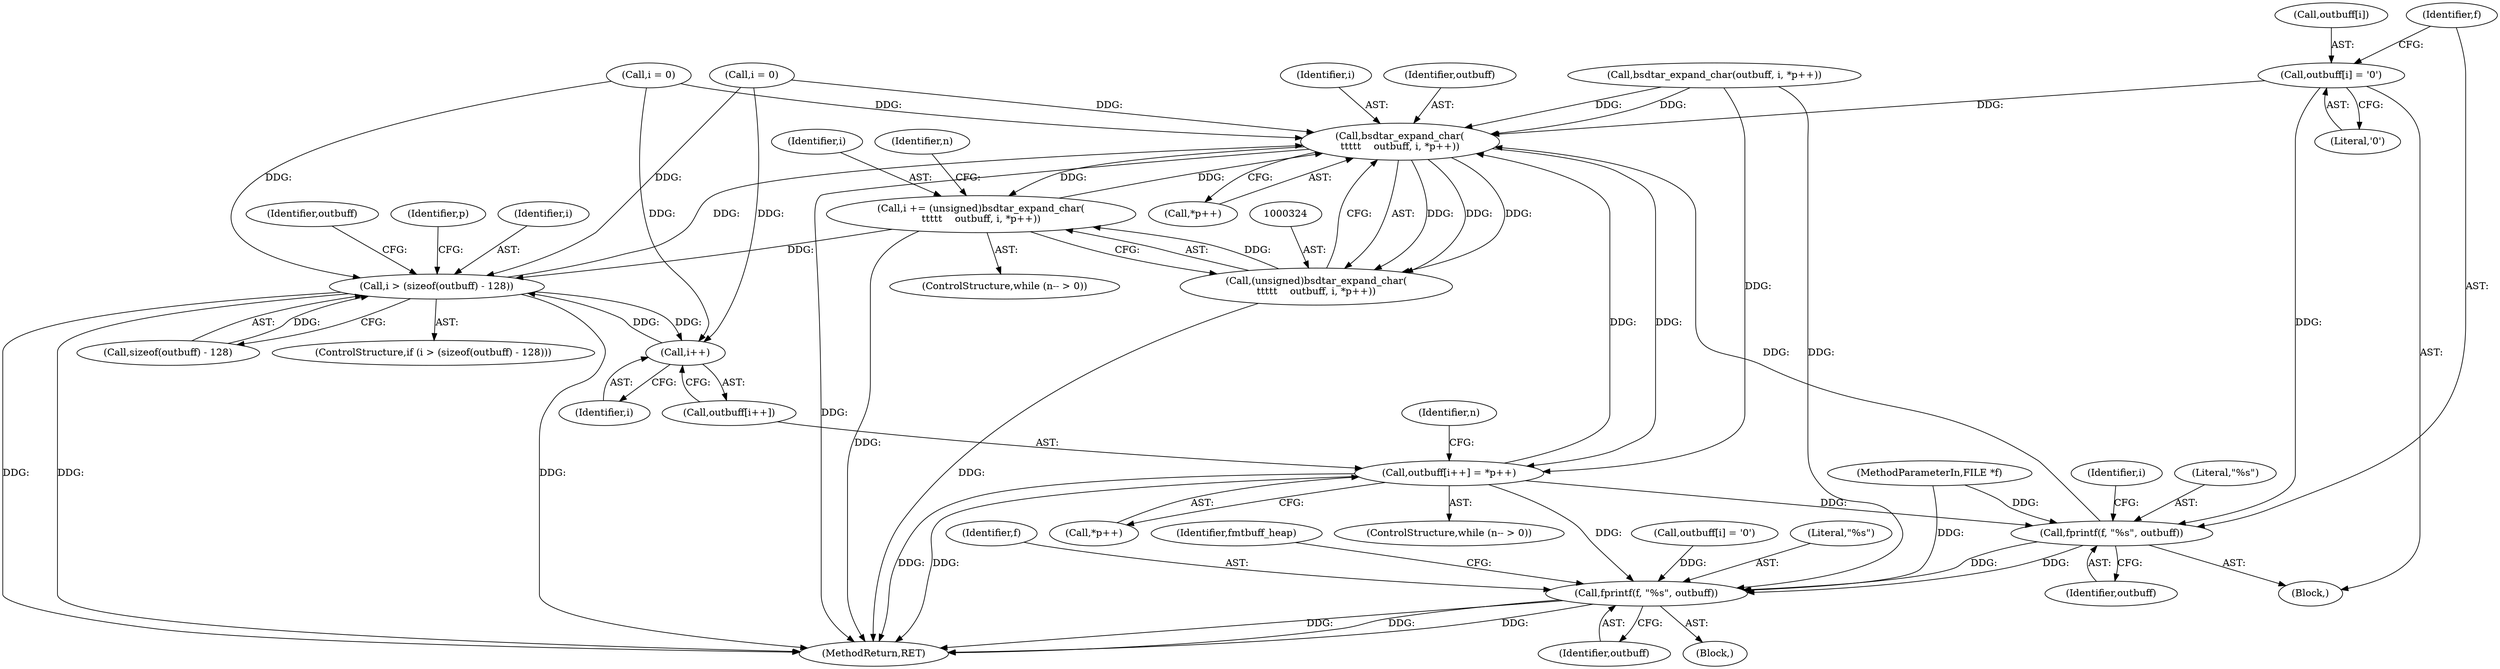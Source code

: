 digraph "0_libarchive_e37b620fe8f14535d737e89a4dcabaed4517bf1a@array" {
"1000339" [label="(Call,outbuff[i] = '\0')"];
"1000325" [label="(Call,bsdtar_expand_char(\n\t\t\t\t\t    outbuff, i, *p++))"];
"1000306" [label="(Call,outbuff[i++] = *p++)"];
"1000344" [label="(Call,fprintf(f, \"%s\", outbuff))"];
"1000356" [label="(Call,fprintf(f, \"%s\", outbuff))"];
"1000321" [label="(Call,i += (unsigned)bsdtar_expand_char(\n\t\t\t\t\t    outbuff, i, *p++))"];
"1000332" [label="(Call,i > (sizeof(outbuff) - 128))"];
"1000309" [label="(Call,i++)"];
"1000323" [label="(Call,(unsigned)bsdtar_expand_char(\n\t\t\t\t\t    outbuff, i, *p++))"];
"1000327" [label="(Identifier,i)"];
"1000348" [label="(Call,i = 0)"];
"1000325" [label="(Call,bsdtar_expand_char(\n\t\t\t\t\t    outbuff, i, *p++))"];
"1000326" [label="(Identifier,outbuff)"];
"1000307" [label="(Call,outbuff[i++])"];
"1000321" [label="(Call,i += (unsigned)bsdtar_expand_char(\n\t\t\t\t\t    outbuff, i, *p++))"];
"1000349" [label="(Identifier,i)"];
"1000345" [label="(Identifier,f)"];
"1000316" [label="(ControlStructure,while (n-- > 0))"];
"1000122" [label="(Block,)"];
"1000311" [label="(Call,*p++)"];
"1000319" [label="(Identifier,n)"];
"1000362" [label="(MethodReturn,RET)"];
"1000334" [label="(Call,sizeof(outbuff) - 128)"];
"1000331" [label="(ControlStructure,if (i > (sizeof(outbuff) - 128)))"];
"1000332" [label="(Call,i > (sizeof(outbuff) - 128))"];
"1000301" [label="(ControlStructure,while (n-- > 0))"];
"1000323" [label="(Call,(unsigned)bsdtar_expand_char(\n\t\t\t\t\t    outbuff, i, *p++))"];
"1000340" [label="(Call,outbuff[i])"];
"1000120" [label="(MethodParameterIn,FILE *f)"];
"1000359" [label="(Identifier,outbuff)"];
"1000271" [label="(Call,i = 0)"];
"1000309" [label="(Call,i++)"];
"1000346" [label="(Literal,\"%s\")"];
"1000341" [label="(Identifier,outbuff)"];
"1000344" [label="(Call,fprintf(f, \"%s\", outbuff))"];
"1000304" [label="(Identifier,n)"];
"1000322" [label="(Identifier,i)"];
"1000347" [label="(Identifier,outbuff)"];
"1000338" [label="(Block,)"];
"1000358" [label="(Literal,\"%s\")"];
"1000306" [label="(Call,outbuff[i++] = *p++)"];
"1000343" [label="(Literal,'\0')"];
"1000280" [label="(Identifier,p)"];
"1000357" [label="(Identifier,f)"];
"1000333" [label="(Identifier,i)"];
"1000361" [label="(Identifier,fmtbuff_heap)"];
"1000339" [label="(Call,outbuff[i] = '\0')"];
"1000356" [label="(Call,fprintf(f, \"%s\", outbuff))"];
"1000259" [label="(Call,bsdtar_expand_char(outbuff, i, *p++))"];
"1000328" [label="(Call,*p++)"];
"1000310" [label="(Identifier,i)"];
"1000351" [label="(Call,outbuff[i] = '\0')"];
"1000339" -> "1000338"  [label="AST: "];
"1000339" -> "1000343"  [label="CFG: "];
"1000340" -> "1000339"  [label="AST: "];
"1000343" -> "1000339"  [label="AST: "];
"1000345" -> "1000339"  [label="CFG: "];
"1000339" -> "1000325"  [label="DDG: "];
"1000339" -> "1000344"  [label="DDG: "];
"1000325" -> "1000323"  [label="AST: "];
"1000325" -> "1000328"  [label="CFG: "];
"1000326" -> "1000325"  [label="AST: "];
"1000327" -> "1000325"  [label="AST: "];
"1000328" -> "1000325"  [label="AST: "];
"1000323" -> "1000325"  [label="CFG: "];
"1000325" -> "1000362"  [label="DDG: "];
"1000325" -> "1000306"  [label="DDG: "];
"1000325" -> "1000321"  [label="DDG: "];
"1000325" -> "1000323"  [label="DDG: "];
"1000325" -> "1000323"  [label="DDG: "];
"1000325" -> "1000323"  [label="DDG: "];
"1000259" -> "1000325"  [label="DDG: "];
"1000259" -> "1000325"  [label="DDG: "];
"1000306" -> "1000325"  [label="DDG: "];
"1000344" -> "1000325"  [label="DDG: "];
"1000348" -> "1000325"  [label="DDG: "];
"1000332" -> "1000325"  [label="DDG: "];
"1000321" -> "1000325"  [label="DDG: "];
"1000271" -> "1000325"  [label="DDG: "];
"1000306" -> "1000301"  [label="AST: "];
"1000306" -> "1000311"  [label="CFG: "];
"1000307" -> "1000306"  [label="AST: "];
"1000311" -> "1000306"  [label="AST: "];
"1000304" -> "1000306"  [label="CFG: "];
"1000306" -> "1000362"  [label="DDG: "];
"1000306" -> "1000362"  [label="DDG: "];
"1000259" -> "1000306"  [label="DDG: "];
"1000306" -> "1000344"  [label="DDG: "];
"1000306" -> "1000356"  [label="DDG: "];
"1000344" -> "1000338"  [label="AST: "];
"1000344" -> "1000347"  [label="CFG: "];
"1000345" -> "1000344"  [label="AST: "];
"1000346" -> "1000344"  [label="AST: "];
"1000347" -> "1000344"  [label="AST: "];
"1000349" -> "1000344"  [label="CFG: "];
"1000120" -> "1000344"  [label="DDG: "];
"1000344" -> "1000356"  [label="DDG: "];
"1000344" -> "1000356"  [label="DDG: "];
"1000356" -> "1000122"  [label="AST: "];
"1000356" -> "1000359"  [label="CFG: "];
"1000357" -> "1000356"  [label="AST: "];
"1000358" -> "1000356"  [label="AST: "];
"1000359" -> "1000356"  [label="AST: "];
"1000361" -> "1000356"  [label="CFG: "];
"1000356" -> "1000362"  [label="DDG: "];
"1000356" -> "1000362"  [label="DDG: "];
"1000356" -> "1000362"  [label="DDG: "];
"1000120" -> "1000356"  [label="DDG: "];
"1000259" -> "1000356"  [label="DDG: "];
"1000351" -> "1000356"  [label="DDG: "];
"1000321" -> "1000316"  [label="AST: "];
"1000321" -> "1000323"  [label="CFG: "];
"1000322" -> "1000321"  [label="AST: "];
"1000323" -> "1000321"  [label="AST: "];
"1000319" -> "1000321"  [label="CFG: "];
"1000321" -> "1000362"  [label="DDG: "];
"1000323" -> "1000321"  [label="DDG: "];
"1000321" -> "1000332"  [label="DDG: "];
"1000332" -> "1000331"  [label="AST: "];
"1000332" -> "1000334"  [label="CFG: "];
"1000333" -> "1000332"  [label="AST: "];
"1000334" -> "1000332"  [label="AST: "];
"1000280" -> "1000332"  [label="CFG: "];
"1000341" -> "1000332"  [label="CFG: "];
"1000332" -> "1000362"  [label="DDG: "];
"1000332" -> "1000362"  [label="DDG: "];
"1000332" -> "1000362"  [label="DDG: "];
"1000332" -> "1000309"  [label="DDG: "];
"1000309" -> "1000332"  [label="DDG: "];
"1000348" -> "1000332"  [label="DDG: "];
"1000271" -> "1000332"  [label="DDG: "];
"1000334" -> "1000332"  [label="DDG: "];
"1000309" -> "1000307"  [label="AST: "];
"1000309" -> "1000310"  [label="CFG: "];
"1000310" -> "1000309"  [label="AST: "];
"1000307" -> "1000309"  [label="CFG: "];
"1000348" -> "1000309"  [label="DDG: "];
"1000271" -> "1000309"  [label="DDG: "];
"1000324" -> "1000323"  [label="AST: "];
"1000323" -> "1000362"  [label="DDG: "];
}

